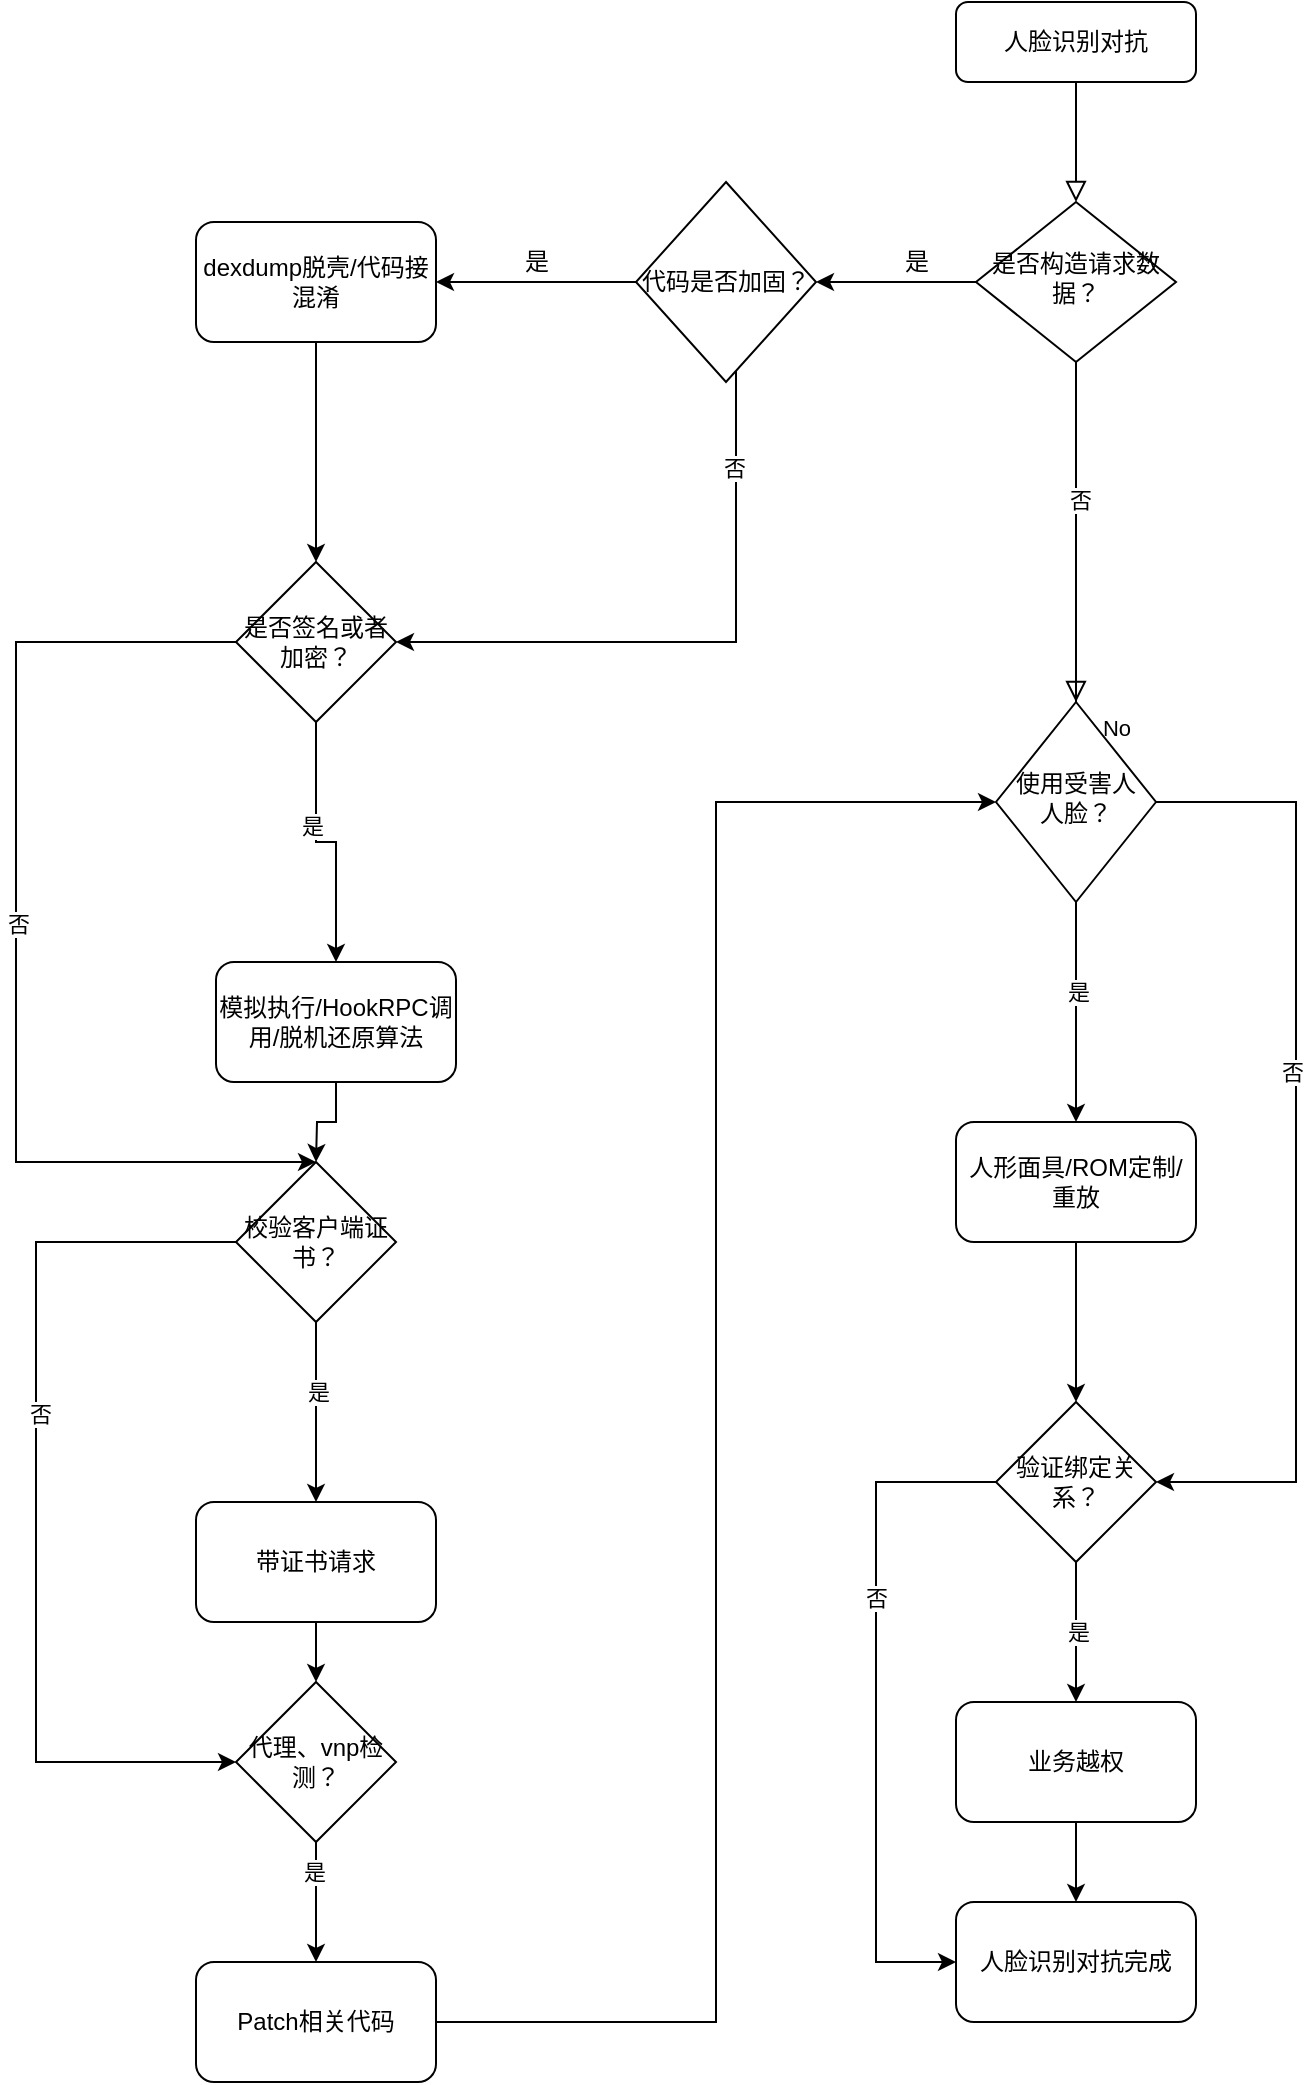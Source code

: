 <mxfile version="20.3.6" type="github">
  <diagram id="C5RBs43oDa-KdzZeNtuy" name="Page-1">
    <mxGraphModel dx="1129" dy="725" grid="1" gridSize="10" guides="1" tooltips="1" connect="1" arrows="1" fold="1" page="1" pageScale="1" pageWidth="827" pageHeight="1169" math="0" shadow="0">
      <root>
        <mxCell id="WIyWlLk6GJQsqaUBKTNV-0" />
        <mxCell id="WIyWlLk6GJQsqaUBKTNV-1" parent="WIyWlLk6GJQsqaUBKTNV-0" />
        <mxCell id="WIyWlLk6GJQsqaUBKTNV-2" value="" style="rounded=0;html=1;jettySize=auto;orthogonalLoop=1;fontSize=11;endArrow=block;endFill=0;endSize=8;strokeWidth=1;shadow=0;labelBackgroundColor=none;edgeStyle=orthogonalEdgeStyle;" parent="WIyWlLk6GJQsqaUBKTNV-1" source="WIyWlLk6GJQsqaUBKTNV-3" target="WIyWlLk6GJQsqaUBKTNV-6" edge="1">
          <mxGeometry relative="1" as="geometry" />
        </mxCell>
        <mxCell id="WIyWlLk6GJQsqaUBKTNV-3" value="人脸识别对抗" style="rounded=1;whiteSpace=wrap;html=1;fontSize=12;glass=0;strokeWidth=1;shadow=0;" parent="WIyWlLk6GJQsqaUBKTNV-1" vertex="1">
          <mxGeometry x="560" y="70" width="120" height="40" as="geometry" />
        </mxCell>
        <mxCell id="WIyWlLk6GJQsqaUBKTNV-4" value="" style="rounded=0;html=1;jettySize=auto;orthogonalLoop=1;fontSize=11;endArrow=block;endFill=0;endSize=8;strokeWidth=1;shadow=0;labelBackgroundColor=none;edgeStyle=orthogonalEdgeStyle;" parent="WIyWlLk6GJQsqaUBKTNV-1" source="WIyWlLk6GJQsqaUBKTNV-6" target="WIyWlLk6GJQsqaUBKTNV-10" edge="1">
          <mxGeometry y="20" relative="1" as="geometry">
            <mxPoint as="offset" />
          </mxGeometry>
        </mxCell>
        <mxCell id="txry4iQ5BGnW9Nxm9vkz-29" value="否" style="edgeLabel;html=1;align=center;verticalAlign=middle;resizable=0;points=[];" vertex="1" connectable="0" parent="WIyWlLk6GJQsqaUBKTNV-4">
          <mxGeometry x="-0.19" y="2" relative="1" as="geometry">
            <mxPoint as="offset" />
          </mxGeometry>
        </mxCell>
        <mxCell id="txry4iQ5BGnW9Nxm9vkz-0" style="edgeStyle=orthogonalEdgeStyle;rounded=0;orthogonalLoop=1;jettySize=auto;html=1;" edge="1" parent="WIyWlLk6GJQsqaUBKTNV-1" source="WIyWlLk6GJQsqaUBKTNV-6">
          <mxGeometry relative="1" as="geometry">
            <mxPoint x="490" y="210" as="targetPoint" />
          </mxGeometry>
        </mxCell>
        <mxCell id="WIyWlLk6GJQsqaUBKTNV-6" value="是否构造请求数据？" style="rhombus;whiteSpace=wrap;html=1;shadow=0;fontFamily=Helvetica;fontSize=12;align=center;strokeWidth=1;spacing=6;spacingTop=-4;" parent="WIyWlLk6GJQsqaUBKTNV-1" vertex="1">
          <mxGeometry x="570" y="170" width="100" height="80" as="geometry" />
        </mxCell>
        <mxCell id="WIyWlLk6GJQsqaUBKTNV-8" value="No" style="rounded=0;html=1;jettySize=auto;orthogonalLoop=1;fontSize=11;endArrow=block;endFill=0;endSize=8;strokeWidth=1;shadow=0;labelBackgroundColor=none;edgeStyle=orthogonalEdgeStyle;" parent="WIyWlLk6GJQsqaUBKTNV-1" source="WIyWlLk6GJQsqaUBKTNV-10" edge="1">
          <mxGeometry x="0.333" y="20" relative="1" as="geometry">
            <mxPoint as="offset" />
            <mxPoint x="620.043" y="460" as="targetPoint" />
          </mxGeometry>
        </mxCell>
        <mxCell id="txry4iQ5BGnW9Nxm9vkz-31" style="edgeStyle=orthogonalEdgeStyle;rounded=0;orthogonalLoop=1;jettySize=auto;html=1;" edge="1" parent="WIyWlLk6GJQsqaUBKTNV-1" source="WIyWlLk6GJQsqaUBKTNV-10">
          <mxGeometry relative="1" as="geometry">
            <mxPoint x="620" y="630" as="targetPoint" />
          </mxGeometry>
        </mxCell>
        <mxCell id="txry4iQ5BGnW9Nxm9vkz-32" value="是" style="edgeLabel;html=1;align=center;verticalAlign=middle;resizable=0;points=[];" vertex="1" connectable="0" parent="txry4iQ5BGnW9Nxm9vkz-31">
          <mxGeometry x="-0.198" y="1" relative="1" as="geometry">
            <mxPoint as="offset" />
          </mxGeometry>
        </mxCell>
        <mxCell id="txry4iQ5BGnW9Nxm9vkz-36" style="edgeStyle=orthogonalEdgeStyle;rounded=0;orthogonalLoop=1;jettySize=auto;html=1;entryX=1;entryY=0.5;entryDx=0;entryDy=0;" edge="1" parent="WIyWlLk6GJQsqaUBKTNV-1" source="WIyWlLk6GJQsqaUBKTNV-10" target="txry4iQ5BGnW9Nxm9vkz-35">
          <mxGeometry relative="1" as="geometry">
            <Array as="points">
              <mxPoint x="730" y="470" />
              <mxPoint x="730" y="810" />
            </Array>
          </mxGeometry>
        </mxCell>
        <mxCell id="txry4iQ5BGnW9Nxm9vkz-37" value="否" style="edgeLabel;html=1;align=center;verticalAlign=middle;resizable=0;points=[];" vertex="1" connectable="0" parent="txry4iQ5BGnW9Nxm9vkz-36">
          <mxGeometry x="-0.146" y="-2" relative="1" as="geometry">
            <mxPoint as="offset" />
          </mxGeometry>
        </mxCell>
        <mxCell id="WIyWlLk6GJQsqaUBKTNV-10" value="使用受害人人脸？" style="rhombus;whiteSpace=wrap;html=1;shadow=0;fontFamily=Helvetica;fontSize=12;align=center;strokeWidth=1;spacing=6;spacingTop=-4;direction=south;" parent="WIyWlLk6GJQsqaUBKTNV-1" vertex="1">
          <mxGeometry x="580" y="420" width="80" height="100" as="geometry" />
        </mxCell>
        <mxCell id="txry4iQ5BGnW9Nxm9vkz-2" value="是" style="text;html=1;align=center;verticalAlign=middle;resizable=0;points=[];autosize=1;strokeColor=none;fillColor=none;" vertex="1" parent="WIyWlLk6GJQsqaUBKTNV-1">
          <mxGeometry x="520" y="185" width="40" height="30" as="geometry" />
        </mxCell>
        <mxCell id="txry4iQ5BGnW9Nxm9vkz-4" style="edgeStyle=orthogonalEdgeStyle;rounded=0;orthogonalLoop=1;jettySize=auto;html=1;" edge="1" parent="WIyWlLk6GJQsqaUBKTNV-1" source="txry4iQ5BGnW9Nxm9vkz-3">
          <mxGeometry relative="1" as="geometry">
            <mxPoint x="300" y="210" as="targetPoint" />
          </mxGeometry>
        </mxCell>
        <mxCell id="txry4iQ5BGnW9Nxm9vkz-9" style="edgeStyle=orthogonalEdgeStyle;rounded=0;orthogonalLoop=1;jettySize=auto;html=1;entryX=1;entryY=0.5;entryDx=0;entryDy=0;" edge="1" parent="WIyWlLk6GJQsqaUBKTNV-1" source="txry4iQ5BGnW9Nxm9vkz-3" target="txry4iQ5BGnW9Nxm9vkz-8">
          <mxGeometry relative="1" as="geometry">
            <Array as="points">
              <mxPoint x="450" y="390" />
            </Array>
          </mxGeometry>
        </mxCell>
        <mxCell id="txry4iQ5BGnW9Nxm9vkz-10" value="否" style="edgeLabel;html=1;align=center;verticalAlign=middle;resizable=0;points=[];" vertex="1" connectable="0" parent="txry4iQ5BGnW9Nxm9vkz-9">
          <mxGeometry x="-0.685" y="-1" relative="1" as="geometry">
            <mxPoint as="offset" />
          </mxGeometry>
        </mxCell>
        <mxCell id="txry4iQ5BGnW9Nxm9vkz-3" value="代码是否加固？" style="rhombus;whiteSpace=wrap;html=1;" vertex="1" parent="WIyWlLk6GJQsqaUBKTNV-1">
          <mxGeometry x="400" y="160" width="90" height="100" as="geometry" />
        </mxCell>
        <mxCell id="txry4iQ5BGnW9Nxm9vkz-5" value="是" style="text;html=1;align=center;verticalAlign=middle;resizable=0;points=[];autosize=1;strokeColor=none;fillColor=none;" vertex="1" parent="WIyWlLk6GJQsqaUBKTNV-1">
          <mxGeometry x="330" y="185" width="40" height="30" as="geometry" />
        </mxCell>
        <mxCell id="txry4iQ5BGnW9Nxm9vkz-7" style="edgeStyle=orthogonalEdgeStyle;rounded=0;orthogonalLoop=1;jettySize=auto;html=1;" edge="1" parent="WIyWlLk6GJQsqaUBKTNV-1" source="txry4iQ5BGnW9Nxm9vkz-6" target="txry4iQ5BGnW9Nxm9vkz-8">
          <mxGeometry relative="1" as="geometry">
            <mxPoint x="240" y="390" as="targetPoint" />
          </mxGeometry>
        </mxCell>
        <mxCell id="txry4iQ5BGnW9Nxm9vkz-6" value="dexdump脱壳/代码接混淆" style="rounded=1;whiteSpace=wrap;html=1;" vertex="1" parent="WIyWlLk6GJQsqaUBKTNV-1">
          <mxGeometry x="180" y="180" width="120" height="60" as="geometry" />
        </mxCell>
        <mxCell id="txry4iQ5BGnW9Nxm9vkz-11" style="edgeStyle=orthogonalEdgeStyle;rounded=0;orthogonalLoop=1;jettySize=auto;html=1;entryX=0.5;entryY=0;entryDx=0;entryDy=0;" edge="1" parent="WIyWlLk6GJQsqaUBKTNV-1" source="txry4iQ5BGnW9Nxm9vkz-8" target="txry4iQ5BGnW9Nxm9vkz-13">
          <mxGeometry relative="1" as="geometry">
            <mxPoint x="240" y="530" as="targetPoint" />
          </mxGeometry>
        </mxCell>
        <mxCell id="txry4iQ5BGnW9Nxm9vkz-12" value="是" style="edgeLabel;html=1;align=center;verticalAlign=middle;resizable=0;points=[];" vertex="1" connectable="0" parent="txry4iQ5BGnW9Nxm9vkz-11">
          <mxGeometry x="-0.21" y="-2" relative="1" as="geometry">
            <mxPoint as="offset" />
          </mxGeometry>
        </mxCell>
        <mxCell id="txry4iQ5BGnW9Nxm9vkz-14" style="edgeStyle=orthogonalEdgeStyle;rounded=0;orthogonalLoop=1;jettySize=auto;html=1;" edge="1" parent="WIyWlLk6GJQsqaUBKTNV-1" source="txry4iQ5BGnW9Nxm9vkz-8" target="txry4iQ5BGnW9Nxm9vkz-17">
          <mxGeometry relative="1" as="geometry">
            <mxPoint x="180" y="690" as="targetPoint" />
            <Array as="points">
              <mxPoint x="90" y="390" />
              <mxPoint x="90" y="650" />
            </Array>
          </mxGeometry>
        </mxCell>
        <mxCell id="txry4iQ5BGnW9Nxm9vkz-15" value="否" style="edgeLabel;html=1;align=center;verticalAlign=middle;resizable=0;points=[];" vertex="1" connectable="0" parent="txry4iQ5BGnW9Nxm9vkz-14">
          <mxGeometry x="-0.036" y="1" relative="1" as="geometry">
            <mxPoint as="offset" />
          </mxGeometry>
        </mxCell>
        <mxCell id="txry4iQ5BGnW9Nxm9vkz-8" value="是否签名或者加密？" style="rhombus;whiteSpace=wrap;html=1;" vertex="1" parent="WIyWlLk6GJQsqaUBKTNV-1">
          <mxGeometry x="200" y="350" width="80" height="80" as="geometry" />
        </mxCell>
        <mxCell id="txry4iQ5BGnW9Nxm9vkz-16" style="edgeStyle=orthogonalEdgeStyle;rounded=0;orthogonalLoop=1;jettySize=auto;html=1;" edge="1" parent="WIyWlLk6GJQsqaUBKTNV-1" source="txry4iQ5BGnW9Nxm9vkz-13">
          <mxGeometry relative="1" as="geometry">
            <mxPoint x="240" y="650" as="targetPoint" />
          </mxGeometry>
        </mxCell>
        <mxCell id="txry4iQ5BGnW9Nxm9vkz-13" value="模拟执行/HookRPC调用/脱机还原算法" style="rounded=1;whiteSpace=wrap;html=1;" vertex="1" parent="WIyWlLk6GJQsqaUBKTNV-1">
          <mxGeometry x="190" y="550" width="120" height="60" as="geometry" />
        </mxCell>
        <mxCell id="txry4iQ5BGnW9Nxm9vkz-19" style="edgeStyle=orthogonalEdgeStyle;rounded=0;orthogonalLoop=1;jettySize=auto;html=1;" edge="1" parent="WIyWlLk6GJQsqaUBKTNV-1" source="txry4iQ5BGnW9Nxm9vkz-17">
          <mxGeometry relative="1" as="geometry">
            <mxPoint x="240" y="820" as="targetPoint" />
          </mxGeometry>
        </mxCell>
        <mxCell id="txry4iQ5BGnW9Nxm9vkz-20" value="是" style="edgeLabel;html=1;align=center;verticalAlign=middle;resizable=0;points=[];" vertex="1" connectable="0" parent="txry4iQ5BGnW9Nxm9vkz-19">
          <mxGeometry x="-0.222" y="1" relative="1" as="geometry">
            <mxPoint as="offset" />
          </mxGeometry>
        </mxCell>
        <mxCell id="txry4iQ5BGnW9Nxm9vkz-24" style="edgeStyle=orthogonalEdgeStyle;rounded=0;orthogonalLoop=1;jettySize=auto;html=1;entryX=0;entryY=0.5;entryDx=0;entryDy=0;" edge="1" parent="WIyWlLk6GJQsqaUBKTNV-1" source="txry4iQ5BGnW9Nxm9vkz-17" target="txry4iQ5BGnW9Nxm9vkz-23">
          <mxGeometry relative="1" as="geometry">
            <mxPoint x="290" y="950" as="targetPoint" />
            <Array as="points">
              <mxPoint x="100" y="690" />
              <mxPoint x="100" y="950" />
            </Array>
          </mxGeometry>
        </mxCell>
        <mxCell id="txry4iQ5BGnW9Nxm9vkz-25" value="否" style="edgeLabel;html=1;align=center;verticalAlign=middle;resizable=0;points=[];" vertex="1" connectable="0" parent="txry4iQ5BGnW9Nxm9vkz-24">
          <mxGeometry x="-0.191" y="2" relative="1" as="geometry">
            <mxPoint as="offset" />
          </mxGeometry>
        </mxCell>
        <mxCell id="txry4iQ5BGnW9Nxm9vkz-17" value="校验客户端证书？" style="rhombus;whiteSpace=wrap;html=1;" vertex="1" parent="WIyWlLk6GJQsqaUBKTNV-1">
          <mxGeometry x="200" y="650" width="80" height="80" as="geometry" />
        </mxCell>
        <mxCell id="txry4iQ5BGnW9Nxm9vkz-22" style="edgeStyle=orthogonalEdgeStyle;rounded=0;orthogonalLoop=1;jettySize=auto;html=1;" edge="1" parent="WIyWlLk6GJQsqaUBKTNV-1" source="txry4iQ5BGnW9Nxm9vkz-21" target="txry4iQ5BGnW9Nxm9vkz-23">
          <mxGeometry relative="1" as="geometry">
            <mxPoint x="240" y="950" as="targetPoint" />
          </mxGeometry>
        </mxCell>
        <mxCell id="txry4iQ5BGnW9Nxm9vkz-21" value="带证书请求" style="rounded=1;whiteSpace=wrap;html=1;" vertex="1" parent="WIyWlLk6GJQsqaUBKTNV-1">
          <mxGeometry x="180" y="820" width="120" height="60" as="geometry" />
        </mxCell>
        <mxCell id="txry4iQ5BGnW9Nxm9vkz-26" style="edgeStyle=orthogonalEdgeStyle;rounded=0;orthogonalLoop=1;jettySize=auto;html=1;" edge="1" parent="WIyWlLk6GJQsqaUBKTNV-1" source="txry4iQ5BGnW9Nxm9vkz-23" target="txry4iQ5BGnW9Nxm9vkz-27">
          <mxGeometry relative="1" as="geometry">
            <mxPoint x="240" y="1040" as="targetPoint" />
          </mxGeometry>
        </mxCell>
        <mxCell id="txry4iQ5BGnW9Nxm9vkz-28" value="是" style="edgeLabel;html=1;align=center;verticalAlign=middle;resizable=0;points=[];" vertex="1" connectable="0" parent="txry4iQ5BGnW9Nxm9vkz-26">
          <mxGeometry x="-0.5" y="-1" relative="1" as="geometry">
            <mxPoint as="offset" />
          </mxGeometry>
        </mxCell>
        <mxCell id="txry4iQ5BGnW9Nxm9vkz-23" value="代理、vnp检测？" style="rhombus;whiteSpace=wrap;html=1;" vertex="1" parent="WIyWlLk6GJQsqaUBKTNV-1">
          <mxGeometry x="200" y="910" width="80" height="80" as="geometry" />
        </mxCell>
        <mxCell id="txry4iQ5BGnW9Nxm9vkz-30" style="edgeStyle=orthogonalEdgeStyle;rounded=0;orthogonalLoop=1;jettySize=auto;html=1;entryX=0.5;entryY=1;entryDx=0;entryDy=0;" edge="1" parent="WIyWlLk6GJQsqaUBKTNV-1" source="txry4iQ5BGnW9Nxm9vkz-27" target="WIyWlLk6GJQsqaUBKTNV-10">
          <mxGeometry relative="1" as="geometry">
            <mxPoint x="490" y="530" as="targetPoint" />
          </mxGeometry>
        </mxCell>
        <mxCell id="txry4iQ5BGnW9Nxm9vkz-27" value="Patch相关代码" style="rounded=1;whiteSpace=wrap;html=1;" vertex="1" parent="WIyWlLk6GJQsqaUBKTNV-1">
          <mxGeometry x="180" y="1050" width="120" height="60" as="geometry" />
        </mxCell>
        <mxCell id="txry4iQ5BGnW9Nxm9vkz-34" style="edgeStyle=orthogonalEdgeStyle;rounded=0;orthogonalLoop=1;jettySize=auto;html=1;" edge="1" parent="WIyWlLk6GJQsqaUBKTNV-1" source="txry4iQ5BGnW9Nxm9vkz-33" target="txry4iQ5BGnW9Nxm9vkz-35">
          <mxGeometry relative="1" as="geometry">
            <mxPoint x="620" y="760" as="targetPoint" />
          </mxGeometry>
        </mxCell>
        <mxCell id="txry4iQ5BGnW9Nxm9vkz-33" value="人形面具/ROM定制/重放" style="rounded=1;whiteSpace=wrap;html=1;" vertex="1" parent="WIyWlLk6GJQsqaUBKTNV-1">
          <mxGeometry x="560" y="630" width="120" height="60" as="geometry" />
        </mxCell>
        <mxCell id="txry4iQ5BGnW9Nxm9vkz-38" value="是" style="edgeStyle=orthogonalEdgeStyle;rounded=0;orthogonalLoop=1;jettySize=auto;html=1;" edge="1" parent="WIyWlLk6GJQsqaUBKTNV-1" source="txry4iQ5BGnW9Nxm9vkz-35">
          <mxGeometry relative="1" as="geometry">
            <mxPoint x="620" y="920" as="targetPoint" />
          </mxGeometry>
        </mxCell>
        <mxCell id="txry4iQ5BGnW9Nxm9vkz-43" style="edgeStyle=orthogonalEdgeStyle;rounded=0;orthogonalLoop=1;jettySize=auto;html=1;entryX=0;entryY=0.5;entryDx=0;entryDy=0;" edge="1" parent="WIyWlLk6GJQsqaUBKTNV-1" source="txry4iQ5BGnW9Nxm9vkz-35" target="txry4iQ5BGnW9Nxm9vkz-42">
          <mxGeometry relative="1" as="geometry">
            <Array as="points">
              <mxPoint x="520" y="810" />
              <mxPoint x="520" y="1050" />
            </Array>
          </mxGeometry>
        </mxCell>
        <mxCell id="txry4iQ5BGnW9Nxm9vkz-44" value="否" style="edgeLabel;html=1;align=center;verticalAlign=middle;resizable=0;points=[];" vertex="1" connectable="0" parent="txry4iQ5BGnW9Nxm9vkz-43">
          <mxGeometry x="-0.308" relative="1" as="geometry">
            <mxPoint as="offset" />
          </mxGeometry>
        </mxCell>
        <mxCell id="txry4iQ5BGnW9Nxm9vkz-35" value="验证绑定关系？" style="rhombus;whiteSpace=wrap;html=1;" vertex="1" parent="WIyWlLk6GJQsqaUBKTNV-1">
          <mxGeometry x="580" y="770" width="80" height="80" as="geometry" />
        </mxCell>
        <mxCell id="txry4iQ5BGnW9Nxm9vkz-41" style="edgeStyle=orthogonalEdgeStyle;rounded=0;orthogonalLoop=1;jettySize=auto;html=1;" edge="1" parent="WIyWlLk6GJQsqaUBKTNV-1" source="txry4iQ5BGnW9Nxm9vkz-39" target="txry4iQ5BGnW9Nxm9vkz-42">
          <mxGeometry relative="1" as="geometry">
            <mxPoint x="620" y="1050" as="targetPoint" />
          </mxGeometry>
        </mxCell>
        <mxCell id="txry4iQ5BGnW9Nxm9vkz-39" value="业务越权" style="rounded=1;whiteSpace=wrap;html=1;" vertex="1" parent="WIyWlLk6GJQsqaUBKTNV-1">
          <mxGeometry x="560" y="920" width="120" height="60" as="geometry" />
        </mxCell>
        <mxCell id="txry4iQ5BGnW9Nxm9vkz-42" value="人脸识别对抗完成" style="rounded=1;whiteSpace=wrap;html=1;" vertex="1" parent="WIyWlLk6GJQsqaUBKTNV-1">
          <mxGeometry x="560" y="1020" width="120" height="60" as="geometry" />
        </mxCell>
      </root>
    </mxGraphModel>
  </diagram>
</mxfile>
